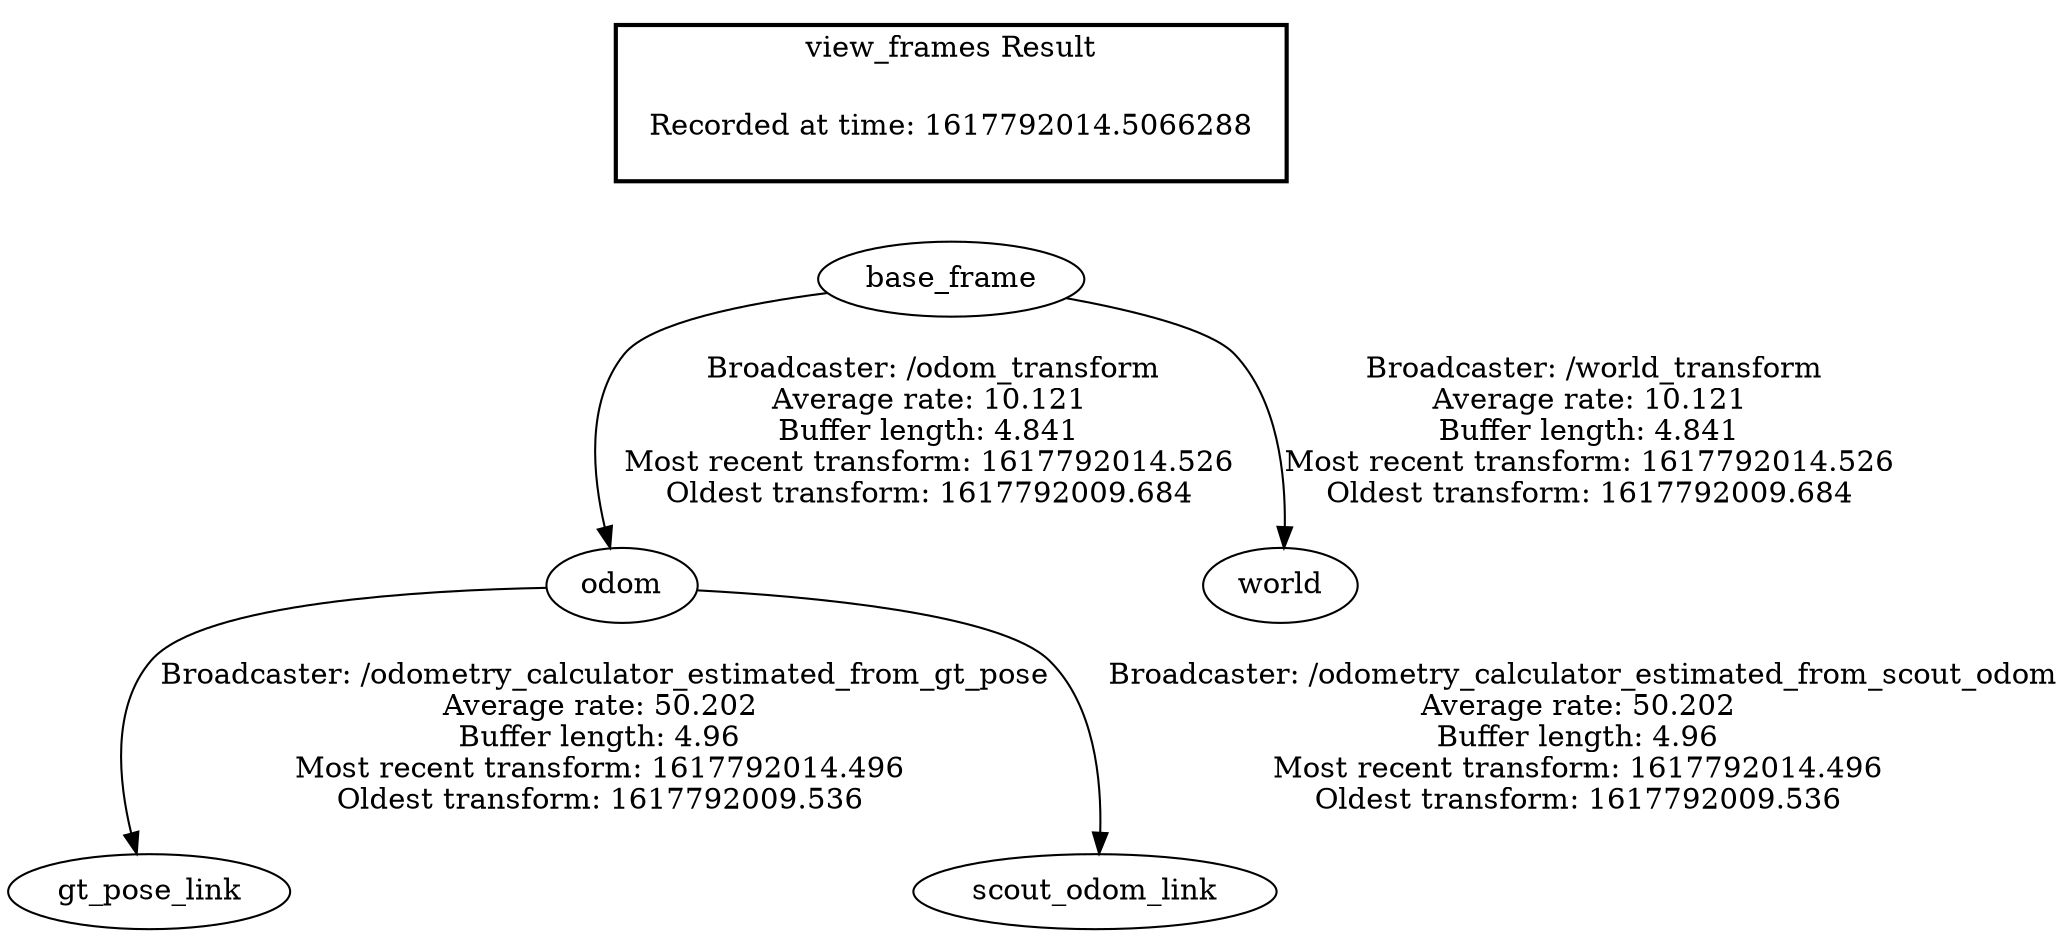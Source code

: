 digraph G {
"odom" -> "gt_pose_link"[label=" Broadcaster: /odometry_calculator_estimated_from_gt_pose\nAverage rate: 50.202\nBuffer length: 4.96\nMost recent transform: 1617792014.496\nOldest transform: 1617792009.536\n"];
"base_frame" -> "odom"[label=" Broadcaster: /odom_transform\nAverage rate: 10.121\nBuffer length: 4.841\nMost recent transform: 1617792014.526\nOldest transform: 1617792009.684\n"];
"odom" -> "scout_odom_link"[label=" Broadcaster: /odometry_calculator_estimated_from_scout_odom\nAverage rate: 50.202\nBuffer length: 4.96\nMost recent transform: 1617792014.496\nOldest transform: 1617792009.536\n"];
"base_frame" -> "world"[label=" Broadcaster: /world_transform\nAverage rate: 10.121\nBuffer length: 4.841\nMost recent transform: 1617792014.526\nOldest transform: 1617792009.684\n"];
edge [style=invis];
 subgraph cluster_legend { style=bold; color=black; label ="view_frames Result";
"Recorded at time: 1617792014.5066288"[ shape=plaintext ] ;
}->"base_frame";
}